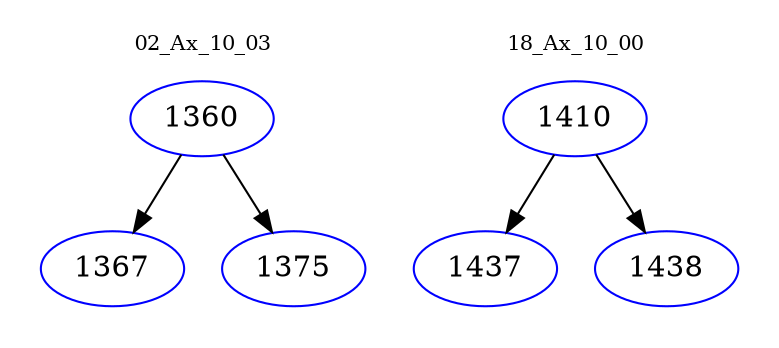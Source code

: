 digraph{
subgraph cluster_0 {
color = white
label = "02_Ax_10_03";
fontsize=10;
T0_1360 [label="1360", color="blue"]
T0_1360 -> T0_1367 [color="black"]
T0_1367 [label="1367", color="blue"]
T0_1360 -> T0_1375 [color="black"]
T0_1375 [label="1375", color="blue"]
}
subgraph cluster_1 {
color = white
label = "18_Ax_10_00";
fontsize=10;
T1_1410 [label="1410", color="blue"]
T1_1410 -> T1_1437 [color="black"]
T1_1437 [label="1437", color="blue"]
T1_1410 -> T1_1438 [color="black"]
T1_1438 [label="1438", color="blue"]
}
}
